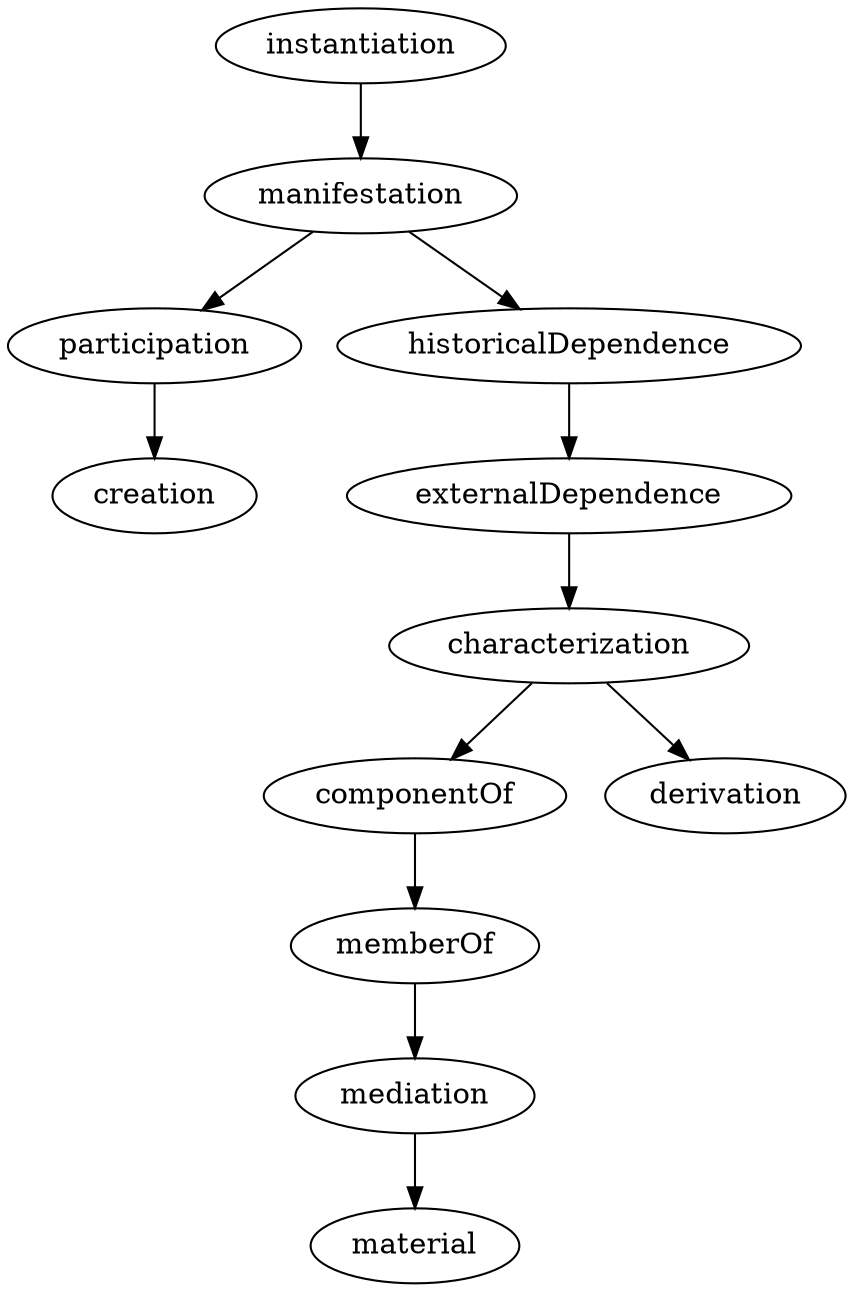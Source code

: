 strict digraph  {
instantiation;
manifestation;
participation;
historicalDependence;
creation;
externalDependence;
characterization;
componentOf;
derivation;
memberOf;
mediation;
material;
instantiation -> manifestation;
manifestation -> participation;
manifestation -> historicalDependence;
participation -> creation;
historicalDependence -> externalDependence;
externalDependence -> characterization;
characterization -> componentOf;
characterization -> derivation;
componentOf -> memberOf;
memberOf -> mediation;
mediation -> material;
}
